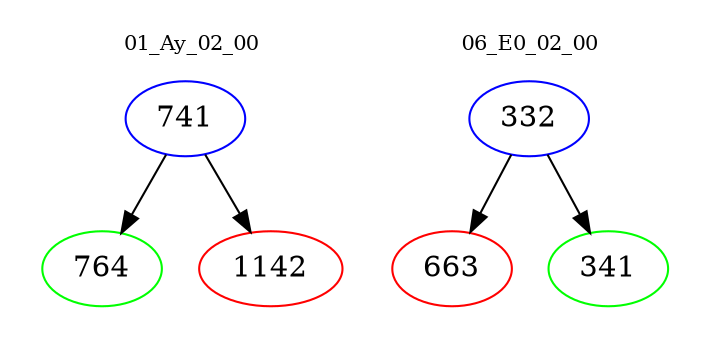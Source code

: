 digraph{
subgraph cluster_0 {
color = white
label = "01_Ay_02_00";
fontsize=10;
T0_741 [label="741", color="blue"]
T0_741 -> T0_764 [color="black"]
T0_764 [label="764", color="green"]
T0_741 -> T0_1142 [color="black"]
T0_1142 [label="1142", color="red"]
}
subgraph cluster_1 {
color = white
label = "06_E0_02_00";
fontsize=10;
T1_332 [label="332", color="blue"]
T1_332 -> T1_663 [color="black"]
T1_663 [label="663", color="red"]
T1_332 -> T1_341 [color="black"]
T1_341 [label="341", color="green"]
}
}
